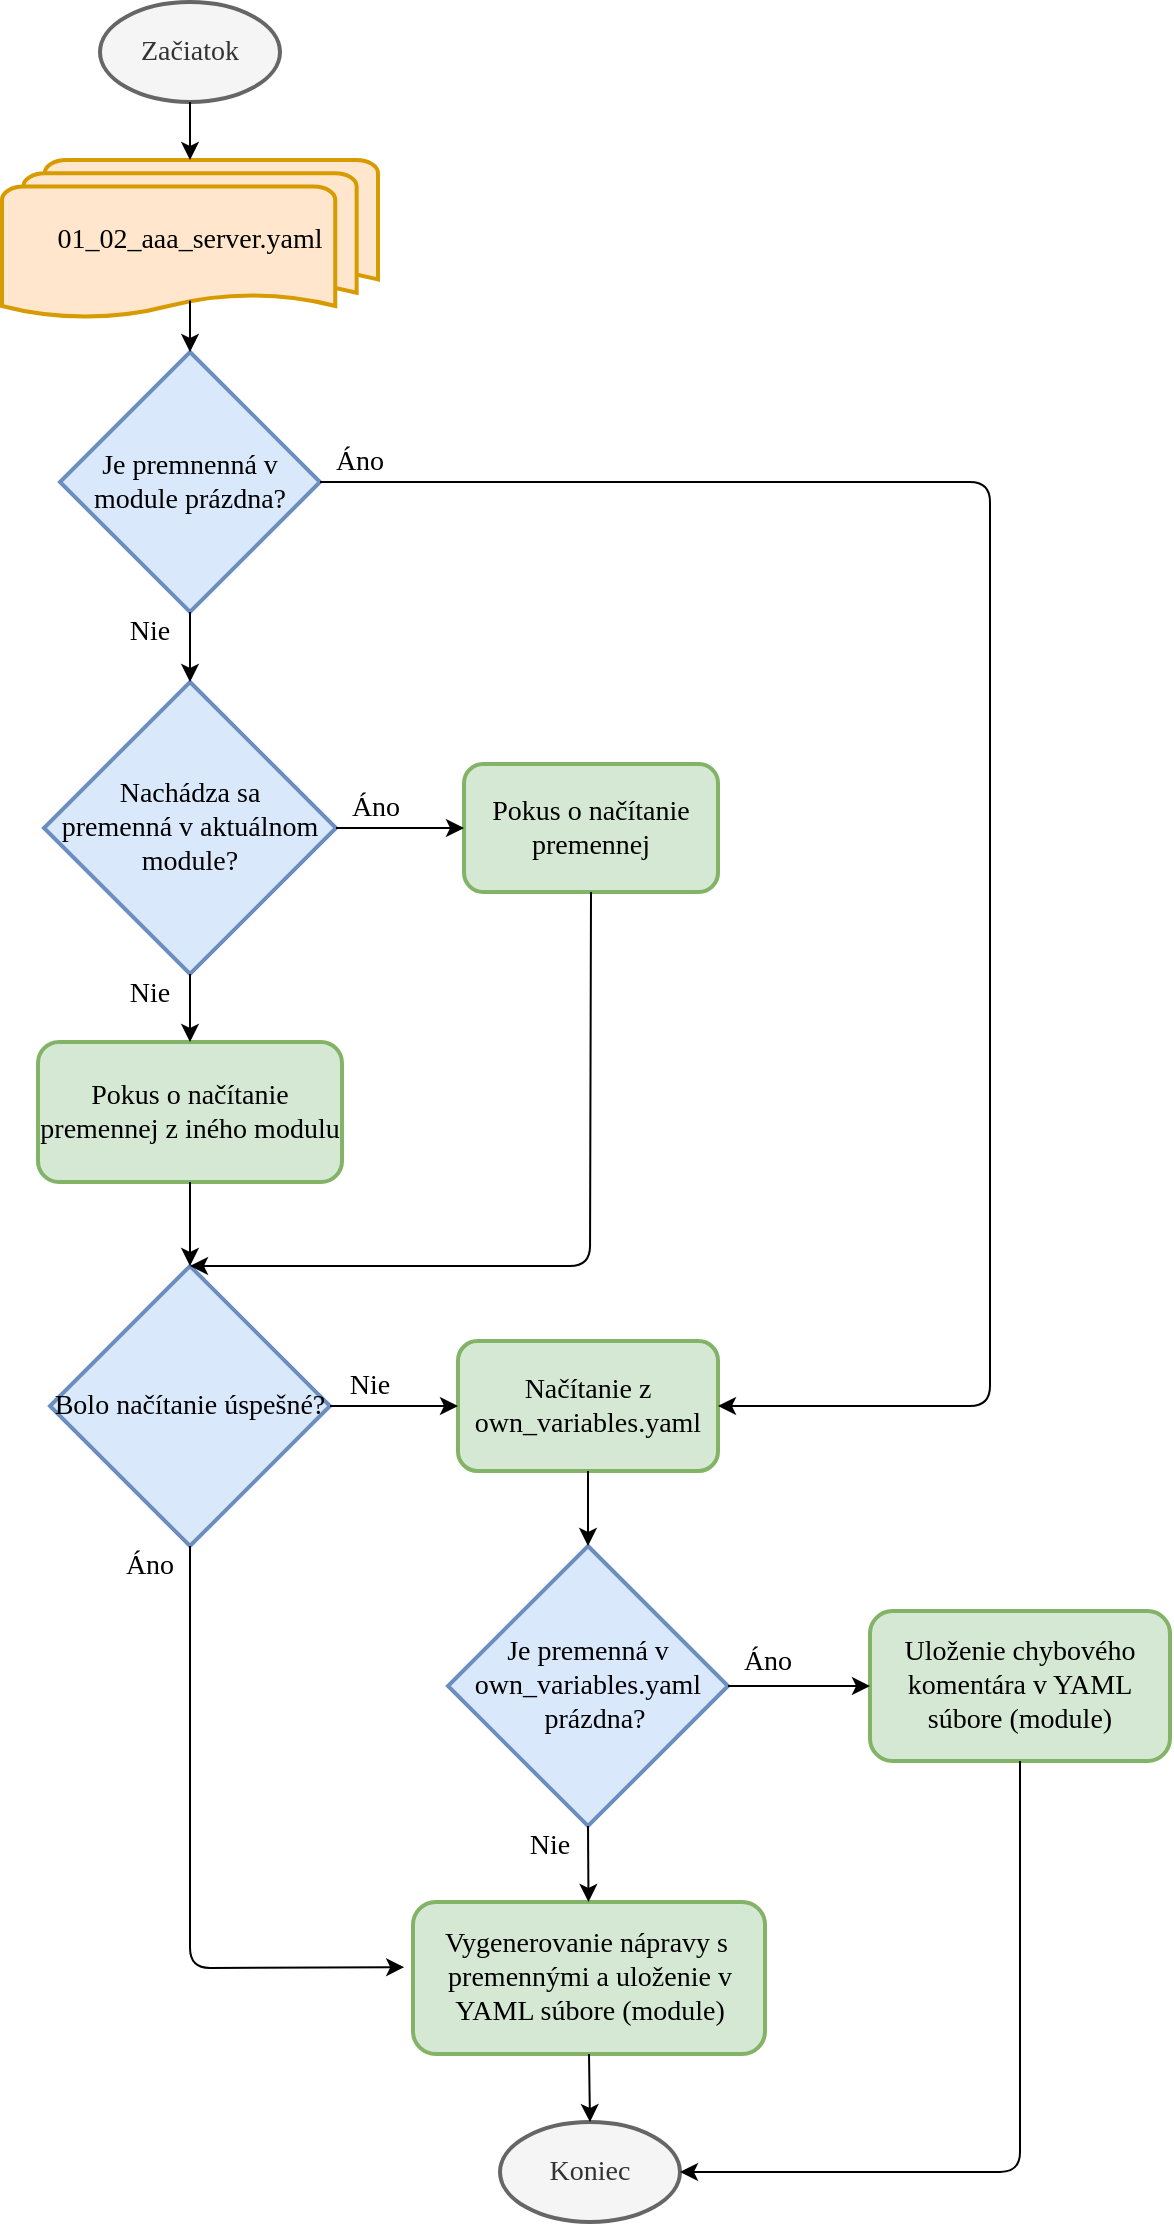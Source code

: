 <mxfile version="12.3.2" type="device" pages="1"><diagram id="2qHWg1W0ws4qs2AQuzBB" name="Page-1"><mxGraphModel dx="2785" dy="2779" grid="1" gridSize="10" guides="1" tooltips="1" connect="1" arrows="1" fold="1" page="1" pageScale="1" pageWidth="827" pageHeight="1169" math="0" shadow="0"><root><mxCell id="0"/><mxCell id="1" parent="0"/><mxCell id="_-t9k8iQwOcg4sq7GUzM-1" value="Začiatok" style="strokeWidth=2;html=1;shape=mxgraph.flowchart.start_1;whiteSpace=wrap;fontFamily=Vafle VUT;fillColor=#f5f5f5;strokeColor=#666666;fontColor=#333333;fontSize=14;" parent="1" vertex="1"><mxGeometry x="95" y="-1120" width="90" height="50" as="geometry"/></mxCell><mxCell id="_-t9k8iQwOcg4sq7GUzM-2" value="Koniec" style="strokeWidth=2;html=1;shape=mxgraph.flowchart.start_1;whiteSpace=wrap;fontFamily=Vafle VUT;fillColor=#f5f5f5;strokeColor=#666666;fontColor=#333333;fontSize=14;" parent="1" vertex="1"><mxGeometry x="295" y="-60" width="90" height="50" as="geometry"/></mxCell><mxCell id="_-t9k8iQwOcg4sq7GUzM-3" value="&lt;font face=&quot;Vafle VUT&quot; style=&quot;font-size: 14px;&quot;&gt;Je premnenná v module prázdna?&lt;/font&gt;" style="rhombus;whiteSpace=wrap;html=1;fillColor=#dae8fc;strokeColor=#6c8ebf;strokeWidth=2;fontFamily=Vafle VUT;fontSize=14;" parent="1" vertex="1"><mxGeometry x="75" y="-945" width="130" height="130" as="geometry"/></mxCell><mxCell id="_-t9k8iQwOcg4sq7GUzM-4" value="01_02_aaa_server.yaml" style="strokeWidth=2;html=1;shape=mxgraph.flowchart.multi-document;whiteSpace=wrap;fontFamily=Vafle VUT;fillColor=#ffe6cc;strokeColor=#d79b00;fontSize=14;" parent="1" vertex="1"><mxGeometry x="46" y="-1041" width="188" height="80" as="geometry"/></mxCell><mxCell id="_-t9k8iQwOcg4sq7GUzM-5" value="" style="endArrow=classic;html=1;exitX=0.5;exitY=1;exitDx=0;exitDy=0;exitPerimeter=0;entryX=0.5;entryY=0;entryDx=0;entryDy=0;entryPerimeter=0;fontFamily=Vafle VUT;fontSize=14;" parent="1" source="_-t9k8iQwOcg4sq7GUzM-1" target="_-t9k8iQwOcg4sq7GUzM-4" edge="1"><mxGeometry width="50" height="50" relative="1" as="geometry"><mxPoint x="60" y="70" as="sourcePoint"/><mxPoint x="110" y="20" as="targetPoint"/></mxGeometry></mxCell><mxCell id="_-t9k8iQwOcg4sq7GUzM-6" value="" style="endArrow=classic;html=1;exitX=0.5;exitY=0.88;exitDx=0;exitDy=0;exitPerimeter=0;entryX=0.5;entryY=0;entryDx=0;entryDy=0;fontFamily=Vafle VUT;fontSize=14;" parent="1" source="_-t9k8iQwOcg4sq7GUzM-4" target="_-t9k8iQwOcg4sq7GUzM-3" edge="1"><mxGeometry width="50" height="50" relative="1" as="geometry"><mxPoint x="50" y="70" as="sourcePoint"/><mxPoint x="100" y="20" as="targetPoint"/></mxGeometry></mxCell><mxCell id="_-t9k8iQwOcg4sq7GUzM-7" value="&lt;font face=&quot;Vafle VUT&quot; style=&quot;font-size: 14px;&quot;&gt;Pokus o načítanie premennej z iného modulu&lt;/font&gt;" style="rounded=1;whiteSpace=wrap;html=1;strokeWidth=2;fillColor=#d5e8d4;strokeColor=#82b366;fontFamily=Vafle VUT;fontSize=14;" parent="1" vertex="1"><mxGeometry x="64" y="-600" width="152" height="70" as="geometry"/></mxCell><mxCell id="_-t9k8iQwOcg4sq7GUzM-8" value="&lt;font face=&quot;Vafle VUT&quot; style=&quot;font-size: 14px&quot;&gt;Nachádza sa &lt;br&gt;premenná v aktuálnom module?&lt;/font&gt;" style="rhombus;whiteSpace=wrap;html=1;fillColor=#dae8fc;strokeColor=#6c8ebf;strokeWidth=2;verticalAlign=middle;fontFamily=Vafle VUT;fontSize=14;" parent="1" vertex="1"><mxGeometry x="67" y="-780" width="146" height="146" as="geometry"/></mxCell><mxCell id="_-t9k8iQwOcg4sq7GUzM-9" value="" style="endArrow=classic;html=1;exitX=0.5;exitY=1;exitDx=0;exitDy=0;entryX=0.5;entryY=0;entryDx=0;entryDy=0;fontFamily=Vafle VUT;fontSize=14;" parent="1" source="_-t9k8iQwOcg4sq7GUzM-3" target="_-t9k8iQwOcg4sq7GUzM-8" edge="1"><mxGeometry width="50" height="50" relative="1" as="geometry"><mxPoint x="50" y="70" as="sourcePoint"/><mxPoint x="100" y="20" as="targetPoint"/></mxGeometry></mxCell><mxCell id="_-t9k8iQwOcg4sq7GUzM-10" value="&lt;font style=&quot;font-size: 14px;&quot; face=&quot;Vafle VUT&quot;&gt;Áno&lt;/font&gt;" style="text;html=1;strokeColor=none;fillColor=none;align=center;verticalAlign=middle;whiteSpace=wrap;rounded=0;fontFamily=Vafle VUT;fontSize=14;" parent="1" vertex="1"><mxGeometry x="205" y="-900" width="40" height="20" as="geometry"/></mxCell><mxCell id="_-t9k8iQwOcg4sq7GUzM-11" value="" style="endArrow=classic;html=1;exitX=0.5;exitY=1;exitDx=0;exitDy=0;entryX=0.5;entryY=0;entryDx=0;entryDy=0;fontFamily=Vafle VUT;fontSize=14;" parent="1" source="_-t9k8iQwOcg4sq7GUzM-8" target="_-t9k8iQwOcg4sq7GUzM-7" edge="1"><mxGeometry width="50" height="50" relative="1" as="geometry"><mxPoint x="50" y="70" as="sourcePoint"/><mxPoint x="100" y="20" as="targetPoint"/></mxGeometry></mxCell><mxCell id="_-t9k8iQwOcg4sq7GUzM-12" value="&lt;font face=&quot;Vafle VUT&quot; style=&quot;font-size: 14px;&quot;&gt;Načítanie z own_variables.yaml&lt;/font&gt;" style="rounded=1;whiteSpace=wrap;html=1;strokeWidth=2;fillColor=#d5e8d4;strokeColor=#82b366;fontFamily=Vafle VUT;fontSize=14;" parent="1" vertex="1"><mxGeometry x="274" y="-450.5" width="130" height="65" as="geometry"/></mxCell><mxCell id="_-t9k8iQwOcg4sq7GUzM-13" value="&lt;font face=&quot;Vafle VUT&quot; style=&quot;font-size: 14px;&quot;&gt;Bolo načítanie úspešné?&lt;/font&gt;" style="rhombus;whiteSpace=wrap;html=1;fillColor=#dae8fc;strokeColor=#6c8ebf;strokeWidth=2;fontFamily=Vafle VUT;fontSize=14;" parent="1" vertex="1"><mxGeometry x="70" y="-488" width="140" height="140" as="geometry"/></mxCell><mxCell id="_-t9k8iQwOcg4sq7GUzM-14" value="" style="endArrow=classic;html=1;exitX=0.5;exitY=1;exitDx=0;exitDy=0;entryX=0.5;entryY=0;entryDx=0;entryDy=0;fontFamily=Vafle VUT;fontSize=14;" parent="1" source="_-t9k8iQwOcg4sq7GUzM-7" target="_-t9k8iQwOcg4sq7GUzM-13" edge="1"><mxGeometry width="50" height="50" relative="1" as="geometry"><mxPoint x="50" y="70" as="sourcePoint"/><mxPoint x="100" y="20" as="targetPoint"/></mxGeometry></mxCell><mxCell id="_-t9k8iQwOcg4sq7GUzM-16" value="" style="endArrow=classic;html=1;exitX=1;exitY=0.5;exitDx=0;exitDy=0;entryX=1;entryY=0.5;entryDx=0;entryDy=0;fontFamily=Vafle VUT;fontSize=14;" parent="1" source="_-t9k8iQwOcg4sq7GUzM-3" target="_-t9k8iQwOcg4sq7GUzM-12" edge="1"><mxGeometry width="50" height="50" relative="1" as="geometry"><mxPoint x="50" y="70" as="sourcePoint"/><mxPoint x="100" y="20" as="targetPoint"/><Array as="points"><mxPoint x="540" y="-880"/><mxPoint x="540" y="-418"/></Array></mxGeometry></mxCell><mxCell id="_-t9k8iQwOcg4sq7GUzM-17" value="&lt;font face=&quot;Vafle VUT&quot; style=&quot;font-size: 14px;&quot;&gt;&lt;span style=&quot;font-size: 14px;&quot;&gt;Vygenerovanie nápravy s&amp;nbsp; premennými a uloženie v YAML súbore (module)&lt;/span&gt;&lt;/font&gt;" style="rounded=1;whiteSpace=wrap;html=1;strokeWidth=2;fillColor=#d5e8d4;strokeColor=#82b366;fontFamily=Vafle VUT;fontSize=14;" parent="1" vertex="1"><mxGeometry x="251.5" y="-170" width="176" height="76" as="geometry"/></mxCell><mxCell id="_-t9k8iQwOcg4sq7GUzM-18" value="&lt;font face=&quot;Vafle VUT&quot; style=&quot;font-size: 14px;&quot;&gt;&lt;span style=&quot;font-size: 14px;&quot;&gt;Uloženie chybového komentára&amp;nbsp;&lt;/span&gt;&lt;/font&gt;&lt;span style=&quot;font-family: &amp;quot;vafle vut&amp;quot;; font-size: 14px;&quot;&gt;v YAML súbore (module)&lt;/span&gt;" style="rounded=1;whiteSpace=wrap;html=1;strokeWidth=2;fillColor=#d5e8d4;strokeColor=#82b366;fontFamily=Vafle VUT;fontSize=14;" parent="1" vertex="1"><mxGeometry x="480" y="-315.5" width="150" height="75" as="geometry"/></mxCell><mxCell id="_-t9k8iQwOcg4sq7GUzM-19" value="&lt;font style=&quot;font-size: 14px;&quot; face=&quot;Vafle VUT&quot;&gt;Nie&lt;/font&gt;" style="text;html=1;strokeColor=none;fillColor=none;align=center;verticalAlign=middle;whiteSpace=wrap;rounded=0;fontFamily=Vafle VUT;fontSize=14;" parent="1" vertex="1"><mxGeometry x="100" y="-815" width="40" height="20" as="geometry"/></mxCell><mxCell id="_-t9k8iQwOcg4sq7GUzM-20" value="&lt;font style=&quot;font-size: 14px;&quot; face=&quot;Vafle VUT&quot;&gt;Nie&lt;/font&gt;" style="text;html=1;strokeColor=none;fillColor=none;align=center;verticalAlign=middle;whiteSpace=wrap;rounded=0;fontFamily=Vafle VUT;fontSize=14;" parent="1" vertex="1"><mxGeometry x="100" y="-634" width="40" height="20" as="geometry"/></mxCell><mxCell id="_-t9k8iQwOcg4sq7GUzM-21" value="&lt;font style=&quot;font-size: 14px;&quot; face=&quot;Vafle VUT&quot;&gt;Áno&lt;/font&gt;" style="text;html=1;strokeColor=none;fillColor=none;align=center;verticalAlign=middle;whiteSpace=wrap;rounded=0;fontFamily=Vafle VUT;fontSize=14;" parent="1" vertex="1"><mxGeometry x="213" y="-727" width="40" height="20" as="geometry"/></mxCell><mxCell id="_-t9k8iQwOcg4sq7GUzM-22" value="&lt;font face=&quot;Vafle VUT&quot;&gt;Je premenná&amp;nbsp;&lt;/font&gt;v own_variables.yaml&lt;font face=&quot;Vafle VUT&quot;&gt;&lt;br&gt;&amp;nbsp; prázdna?&lt;/font&gt;" style="rhombus;whiteSpace=wrap;html=1;fillColor=#dae8fc;strokeColor=#6c8ebf;strokeWidth=2;fontFamily=Vafle VUT;fontSize=14;" parent="1" vertex="1"><mxGeometry x="269" y="-348" width="140" height="140" as="geometry"/></mxCell><mxCell id="_-t9k8iQwOcg4sq7GUzM-23" value="" style="endArrow=classic;html=1;exitX=0.5;exitY=1;exitDx=0;exitDy=0;fontFamily=Vafle VUT;fontSize=14;" parent="1" source="_-t9k8iQwOcg4sq7GUzM-22" target="_-t9k8iQwOcg4sq7GUzM-17" edge="1"><mxGeometry width="50" height="50" relative="1" as="geometry"><mxPoint x="26" y="50" as="sourcePoint"/><mxPoint x="76" as="targetPoint"/></mxGeometry></mxCell><mxCell id="_-t9k8iQwOcg4sq7GUzM-24" value="" style="endArrow=classic;html=1;exitX=1;exitY=0.5;exitDx=0;exitDy=0;entryX=0;entryY=0.5;entryDx=0;entryDy=0;fontFamily=Vafle VUT;fontSize=14;" parent="1" source="_-t9k8iQwOcg4sq7GUzM-22" target="_-t9k8iQwOcg4sq7GUzM-18" edge="1"><mxGeometry width="50" height="50" relative="1" as="geometry"><mxPoint x="26" y="50" as="sourcePoint"/><mxPoint x="76" as="targetPoint"/></mxGeometry></mxCell><mxCell id="_-t9k8iQwOcg4sq7GUzM-25" value="&lt;font style=&quot;font-size: 14px;&quot; face=&quot;Vafle VUT&quot;&gt;Áno&lt;/font&gt;" style="text;html=1;strokeColor=none;fillColor=none;align=center;verticalAlign=middle;whiteSpace=wrap;rounded=0;fontFamily=Vafle VUT;fontSize=14;" parent="1" vertex="1"><mxGeometry x="409" y="-300" width="40" height="20" as="geometry"/></mxCell><mxCell id="_-t9k8iQwOcg4sq7GUzM-26" value="&lt;font face=&quot;Vafle VUT&quot; style=&quot;font-size: 14px;&quot;&gt;Nie&lt;/font&gt;" style="text;html=1;strokeColor=none;fillColor=none;align=center;verticalAlign=middle;whiteSpace=wrap;rounded=0;fontFamily=Vafle VUT;fontSize=14;" parent="1" vertex="1"><mxGeometry x="300" y="-208" width="40" height="20" as="geometry"/></mxCell><mxCell id="_-t9k8iQwOcg4sq7GUzM-27" value="&lt;font face=&quot;Vafle VUT&quot; style=&quot;font-size: 14px;&quot;&gt;Pokus o načítanie premennej&lt;/font&gt;" style="rounded=1;whiteSpace=wrap;html=1;strokeWidth=2;fillColor=#d5e8d4;strokeColor=#82b366;fontFamily=Vafle VUT;fontSize=14;" parent="1" vertex="1"><mxGeometry x="277" y="-739" width="127" height="64" as="geometry"/></mxCell><mxCell id="_-t9k8iQwOcg4sq7GUzM-28" value="" style="endArrow=classic;html=1;exitX=1;exitY=0.5;exitDx=0;exitDy=0;entryX=0;entryY=0.5;entryDx=0;entryDy=0;fontFamily=Vafle VUT;fontSize=14;" parent="1" source="_-t9k8iQwOcg4sq7GUzM-8" target="_-t9k8iQwOcg4sq7GUzM-27" edge="1"><mxGeometry width="50" height="50" relative="1" as="geometry"><mxPoint x="70" y="60" as="sourcePoint"/><mxPoint x="120" y="10" as="targetPoint"/></mxGeometry></mxCell><mxCell id="_-t9k8iQwOcg4sq7GUzM-32" value="" style="endArrow=classic;html=1;exitX=0.5;exitY=1;exitDx=0;exitDy=0;entryX=0.5;entryY=0;entryDx=0;entryDy=0;fontFamily=Vafle VUT;fontSize=14;" parent="1" source="_-t9k8iQwOcg4sq7GUzM-27" target="_-t9k8iQwOcg4sq7GUzM-13" edge="1"><mxGeometry width="50" height="50" relative="1" as="geometry"><mxPoint x="70" y="60" as="sourcePoint"/><mxPoint x="120" y="10" as="targetPoint"/><Array as="points"><mxPoint x="340" y="-488"/></Array></mxGeometry></mxCell><mxCell id="_-t9k8iQwOcg4sq7GUzM-33" value="" style="endArrow=classic;html=1;exitX=1;exitY=0.5;exitDx=0;exitDy=0;entryX=0;entryY=0.5;entryDx=0;entryDy=0;fontFamily=Vafle VUT;fontSize=14;" parent="1" source="_-t9k8iQwOcg4sq7GUzM-13" target="_-t9k8iQwOcg4sq7GUzM-12" edge="1"><mxGeometry width="50" height="50" relative="1" as="geometry"><mxPoint x="70" y="60" as="sourcePoint"/><mxPoint x="120" y="10" as="targetPoint"/></mxGeometry></mxCell><mxCell id="_-t9k8iQwOcg4sq7GUzM-34" value="&lt;font style=&quot;font-size: 14px;&quot; face=&quot;Vafle VUT&quot;&gt;Nie&lt;/font&gt;" style="text;html=1;strokeColor=none;fillColor=none;align=center;verticalAlign=middle;whiteSpace=wrap;rounded=0;fontFamily=Vafle VUT;fontSize=14;" parent="1" vertex="1"><mxGeometry x="210" y="-438" width="40" height="20" as="geometry"/></mxCell><mxCell id="_-t9k8iQwOcg4sq7GUzM-35" value="" style="endArrow=classic;html=1;entryX=0.5;entryY=0;entryDx=0;entryDy=0;exitX=0.5;exitY=1;exitDx=0;exitDy=0;fontFamily=Vafle VUT;fontSize=14;" parent="1" source="_-t9k8iQwOcg4sq7GUzM-12" target="_-t9k8iQwOcg4sq7GUzM-22" edge="1"><mxGeometry width="50" height="50" relative="1" as="geometry"><mxPoint x="460" y="-310" as="sourcePoint"/><mxPoint x="120" y="10" as="targetPoint"/></mxGeometry></mxCell><mxCell id="_-t9k8iQwOcg4sq7GUzM-36" value="" style="endArrow=classic;html=1;exitX=0.5;exitY=1;exitDx=0;exitDy=0;entryX=-0.025;entryY=0.429;entryDx=0;entryDy=0;entryPerimeter=0;fontFamily=Vafle VUT;fontSize=14;" parent="1" source="_-t9k8iQwOcg4sq7GUzM-13" target="_-t9k8iQwOcg4sq7GUzM-17" edge="1"><mxGeometry width="50" height="50" relative="1" as="geometry"><mxPoint x="70" y="60" as="sourcePoint"/><mxPoint x="120" y="10" as="targetPoint"/><Array as="points"><mxPoint x="140" y="-137"/></Array></mxGeometry></mxCell><mxCell id="_-t9k8iQwOcg4sq7GUzM-37" value="&lt;font style=&quot;font-size: 14px;&quot; face=&quot;Vafle VUT&quot;&gt;Áno&lt;/font&gt;" style="text;html=1;strokeColor=none;fillColor=none;align=center;verticalAlign=middle;whiteSpace=wrap;rounded=0;fontFamily=Vafle VUT;fontSize=14;" parent="1" vertex="1"><mxGeometry x="100" y="-348" width="40" height="20" as="geometry"/></mxCell><mxCell id="_-t9k8iQwOcg4sq7GUzM-38" value="" style="endArrow=classic;html=1;exitX=0.5;exitY=1;exitDx=0;exitDy=0;entryX=0.5;entryY=0;entryDx=0;entryDy=0;entryPerimeter=0;fontFamily=Vafle VUT;fontSize=14;" parent="1" source="_-t9k8iQwOcg4sq7GUzM-17" target="_-t9k8iQwOcg4sq7GUzM-2" edge="1"><mxGeometry width="50" height="50" relative="1" as="geometry"><mxPoint x="70" y="60" as="sourcePoint"/><mxPoint x="120" y="10" as="targetPoint"/></mxGeometry></mxCell><mxCell id="_-t9k8iQwOcg4sq7GUzM-39" value="" style="endArrow=classic;html=1;exitX=0.5;exitY=1;exitDx=0;exitDy=0;entryX=1;entryY=0.5;entryDx=0;entryDy=0;entryPerimeter=0;fontFamily=Vafle VUT;fontSize=14;" parent="1" source="_-t9k8iQwOcg4sq7GUzM-18" target="_-t9k8iQwOcg4sq7GUzM-2" edge="1"><mxGeometry width="50" height="50" relative="1" as="geometry"><mxPoint x="70" y="60" as="sourcePoint"/><mxPoint x="120" y="10" as="targetPoint"/><Array as="points"><mxPoint x="555" y="-35"/></Array></mxGeometry></mxCell></root></mxGraphModel></diagram></mxfile>